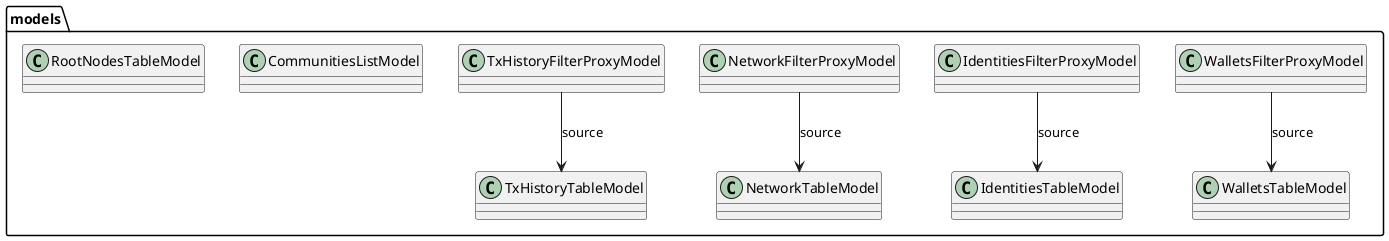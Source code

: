 @startuml

package models {
	class WalletsFilterProxyModel {
	}

	WalletsFilterProxyModel --> WalletsTableModel : source

	class WalletsTableModel {
	}

	class IdentitiesFilterProxyModel {
	}
	IdentitiesFilterProxyModel --> IdentitiesTableModel : source

	class IdentitiesTableModel {
	}

	class NetworkFilterProxyModel {
	}
	NetworkFilterProxyModel --> NetworkTableModel : source

	class NetworkTableModel {
	}

	class TxHistoryFilterProxyModel {
	}
	TxHistoryFilterProxyModel --> TxHistoryTableModel : source
	class TxHistoryTableModel {
	}

	class CommunitiesListModel {
	}

	class RootNodesTableModel {
	}
}

@enduml